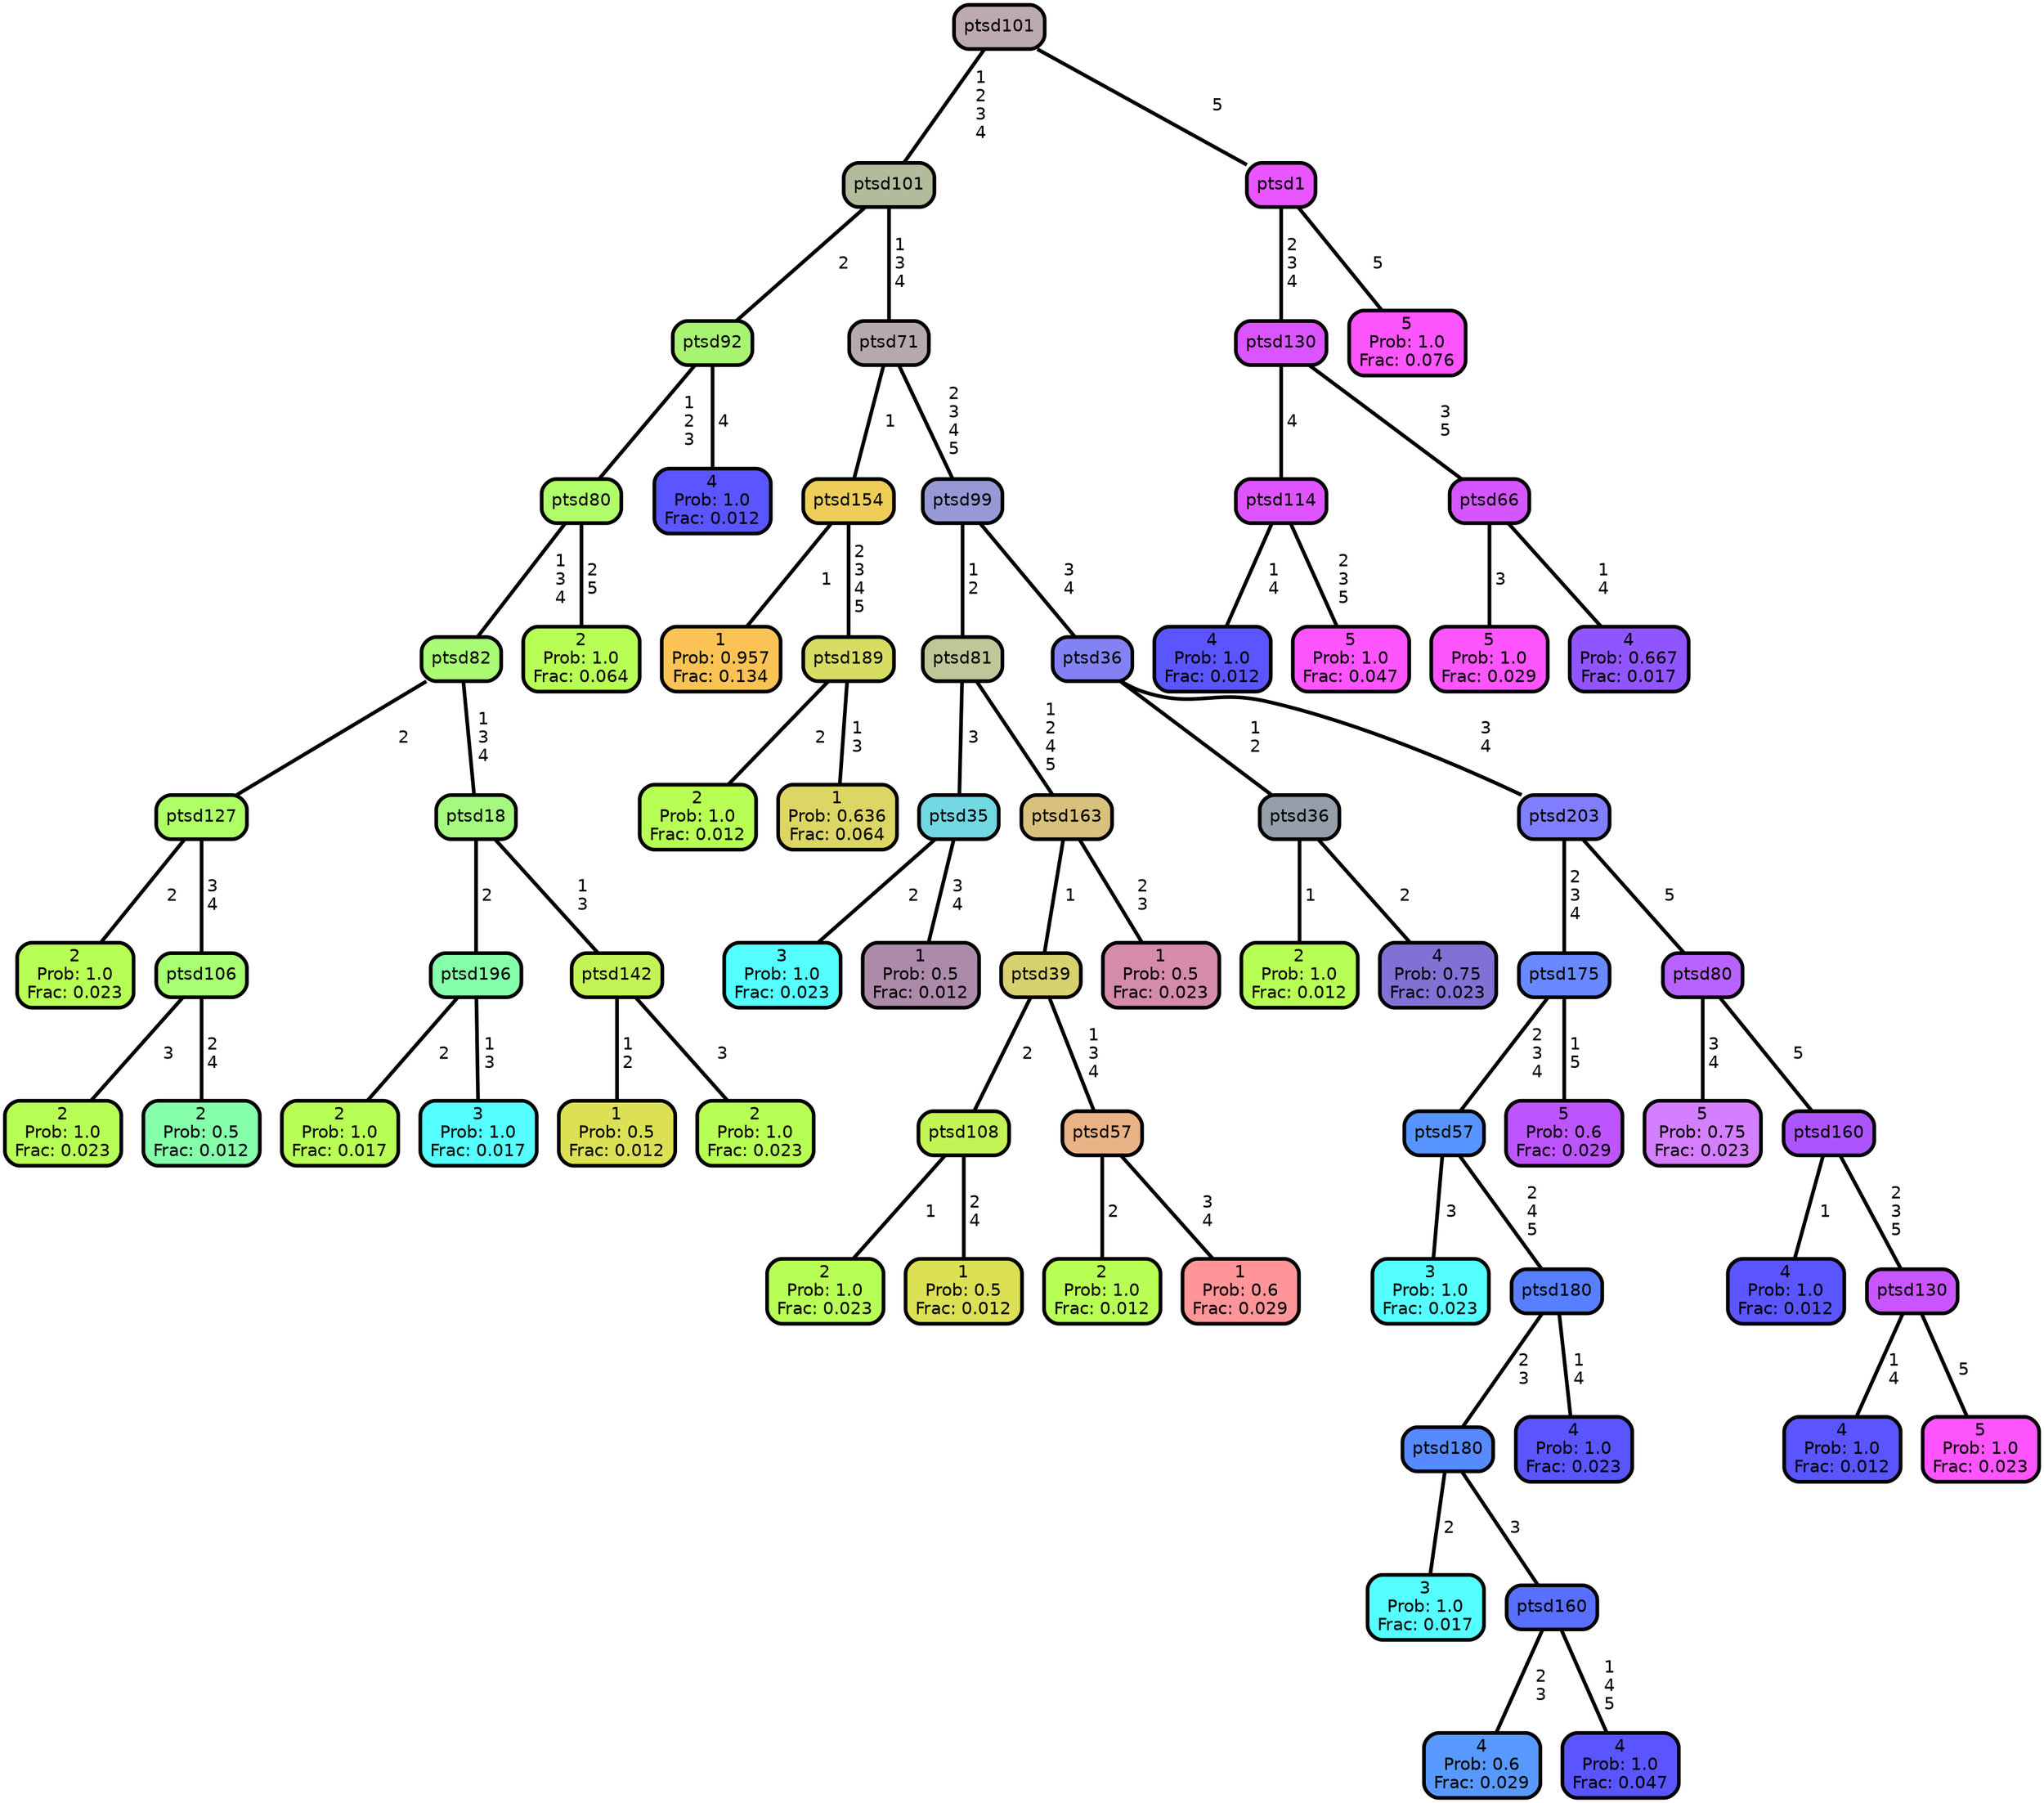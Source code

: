 graph Tree {
node [shape=box, style="filled, rounded",color="black",penwidth="3",fontcolor="black",                 fontname=helvetica] ;
graph [ranksep="0 equally", splines=straight,                 bgcolor=transparent, dpi=200] ;
edge [fontname=helvetica, color=black] ;
0 [label="2
Prob: 1.0
Frac: 0.023", fillcolor="#b8ff55"] ;
1 [label="ptsd127", fillcolor="#aeff66"] ;
2 [label="2
Prob: 1.0
Frac: 0.023", fillcolor="#b8ff55"] ;
3 [label="ptsd106", fillcolor="#a7ff71"] ;
4 [label="2
Prob: 0.5
Frac: 0.012", fillcolor="#86ffaa"] ;
5 [label="ptsd82", fillcolor="#a9fc73"] ;
6 [label="2
Prob: 1.0
Frac: 0.017", fillcolor="#b8ff55"] ;
7 [label="ptsd196", fillcolor="#86ffaa"] ;
8 [label="3
Prob: 1.0
Frac: 0.017", fillcolor="#55ffff"] ;
9 [label="ptsd18", fillcolor="#a5f97f"] ;
10 [label="1
Prob: 0.5
Frac: 0.012", fillcolor="#dbe055"] ;
11 [label="ptsd142", fillcolor="#c3f455"] ;
12 [label="2
Prob: 1.0
Frac: 0.023", fillcolor="#b8ff55"] ;
13 [label="ptsd80", fillcolor="#aefd69"] ;
14 [label="2
Prob: 1.0
Frac: 0.064", fillcolor="#b8ff55"] ;
15 [label="ptsd92", fillcolor="#a9f372"] ;
16 [label="4
Prob: 1.0
Frac: 0.012", fillcolor="#5a55ff"] ;
17 [label="ptsd101", fillcolor="#b1bc9d"] ;
18 [label="1
Prob: 0.957
Frac: 0.134", fillcolor="#fbc355"] ;
19 [label="ptsd154", fillcolor="#eecd59"] ;
20 [label="2
Prob: 1.0
Frac: 0.012", fillcolor="#b8ff55"] ;
21 [label="ptsd189", fillcolor="#d6dd62"] ;
22 [label="1
Prob: 0.636
Frac: 0.064", fillcolor="#dcd764"] ;
23 [label="ptsd71", fillcolor="#b4aaab"] ;
24 [label="3
Prob: 1.0
Frac: 0.023", fillcolor="#55ffff"] ;
25 [label="ptsd35", fillcolor="#72d8e2"] ;
26 [label="1
Prob: 0.5
Frac: 0.012", fillcolor="#ac8baa"] ;
27 [label="ptsd81", fillcolor="#bdc797"] ;
28 [label="2
Prob: 1.0
Frac: 0.023", fillcolor="#b8ff55"] ;
29 [label="ptsd108", fillcolor="#c3f455"] ;
30 [label="1
Prob: 0.5
Frac: 0.012", fillcolor="#dbe055"] ;
31 [label="ptsd39", fillcolor="#d8d16f"] ;
32 [label="2
Prob: 1.0
Frac: 0.012", fillcolor="#b8ff55"] ;
33 [label="ptsd57", fillcolor="#eab385"] ;
34 [label="1
Prob: 0.6
Frac: 0.029", fillcolor="#ff9599"] ;
35 [label="ptsd163", fillcolor="#d8c17d"] ;
36 [label="1
Prob: 0.5
Frac: 0.023", fillcolor="#d58baa"] ;
37 [label="ptsd99", fillcolor="#9699d5"] ;
38 [label="2
Prob: 1.0
Frac: 0.012", fillcolor="#b8ff55"] ;
39 [label="ptsd36", fillcolor="#949faa"] ;
40 [label="4
Prob: 0.75
Frac: 0.023", fillcolor="#8370d4"] ;
41 [label="ptsd36", fillcolor="#8382f4"] ;
42 [label="3
Prob: 1.0
Frac: 0.023", fillcolor="#55ffff"] ;
43 [label="ptsd57", fillcolor="#5894ff"] ;
44 [label="3
Prob: 1.0
Frac: 0.017", fillcolor="#55ffff"] ;
45 [label="ptsd180", fillcolor="#588aff"] ;
46 [label="4
Prob: 0.6
Frac: 0.029", fillcolor="#5899ff"] ;
47 [label="ptsd160", fillcolor="#596fff"] ;
48 [label="4
Prob: 1.0
Frac: 0.047", fillcolor="#5a55ff"] ;
49 [label="ptsd180", fillcolor="#587fff"] ;
50 [label="4
Prob: 1.0
Frac: 0.023", fillcolor="#5a55ff"] ;
51 [label="ptsd175", fillcolor="#6989ff"] ;
52 [label="5
Prob: 0.6
Frac: 0.029", fillcolor="#bd55ff"] ;
53 [label="ptsd203", fillcolor="#817eff"] ;
54 [label="5
Prob: 0.75
Frac: 0.023", fillcolor="#d47fff"] ;
55 [label="ptsd80", fillcolor="#b963ff"] ;
56 [label="4
Prob: 1.0
Frac: 0.012", fillcolor="#5a55ff"] ;
57 [label="ptsd160", fillcolor="#ac55ff"] ;
58 [label="4
Prob: 1.0
Frac: 0.012", fillcolor="#5a55ff"] ;
59 [label="ptsd130", fillcolor="#c855ff"] ;
60 [label="5
Prob: 1.0
Frac: 0.023", fillcolor="#ff55ff"] ;
61 [label="ptsd101", fillcolor="#bbaaae"] ;
62 [label="4
Prob: 1.0
Frac: 0.012", fillcolor="#5a55ff"] ;
63 [label="ptsd114", fillcolor="#de55ff"] ;
64 [label="5
Prob: 1.0
Frac: 0.047", fillcolor="#ff55ff"] ;
65 [label="ptsd130", fillcolor="#da55ff"] ;
66 [label="5
Prob: 1.0
Frac: 0.029", fillcolor="#ff55ff"] ;
67 [label="ptsd66", fillcolor="#d555ff"] ;
68 [label="4
Prob: 0.667
Frac: 0.017", fillcolor="#9155ff"] ;
69 [label="ptsd1", fillcolor="#e955ff"] ;
70 [label="5
Prob: 1.0
Frac: 0.076", fillcolor="#ff55ff"] ;
1 -- 0 [label=" 2",penwidth=3] ;
1 -- 3 [label=" 3\n 4",penwidth=3] ;
3 -- 2 [label=" 3",penwidth=3] ;
3 -- 4 [label=" 2\n 4",penwidth=3] ;
5 -- 1 [label=" 2",penwidth=3] ;
5 -- 9 [label=" 1\n 3\n 4",penwidth=3] ;
7 -- 6 [label=" 2",penwidth=3] ;
7 -- 8 [label=" 1\n 3",penwidth=3] ;
9 -- 7 [label=" 2",penwidth=3] ;
9 -- 11 [label=" 1\n 3",penwidth=3] ;
11 -- 10 [label=" 1\n 2",penwidth=3] ;
11 -- 12 [label=" 3",penwidth=3] ;
13 -- 5 [label=" 1\n 3\n 4",penwidth=3] ;
13 -- 14 [label=" 2\n 5",penwidth=3] ;
15 -- 13 [label=" 1\n 2\n 3",penwidth=3] ;
15 -- 16 [label=" 4",penwidth=3] ;
17 -- 15 [label=" 2",penwidth=3] ;
17 -- 23 [label=" 1\n 3\n 4",penwidth=3] ;
19 -- 18 [label=" 1",penwidth=3] ;
19 -- 21 [label=" 2\n 3\n 4\n 5",penwidth=3] ;
21 -- 20 [label=" 2",penwidth=3] ;
21 -- 22 [label=" 1\n 3",penwidth=3] ;
23 -- 19 [label=" 1",penwidth=3] ;
23 -- 37 [label=" 2\n 3\n 4\n 5",penwidth=3] ;
25 -- 24 [label=" 2",penwidth=3] ;
25 -- 26 [label=" 3\n 4",penwidth=3] ;
27 -- 25 [label=" 3",penwidth=3] ;
27 -- 35 [label=" 1\n 2\n 4\n 5",penwidth=3] ;
29 -- 28 [label=" 1",penwidth=3] ;
29 -- 30 [label=" 2\n 4",penwidth=3] ;
31 -- 29 [label=" 2",penwidth=3] ;
31 -- 33 [label=" 1\n 3\n 4",penwidth=3] ;
33 -- 32 [label=" 2",penwidth=3] ;
33 -- 34 [label=" 3\n 4",penwidth=3] ;
35 -- 31 [label=" 1",penwidth=3] ;
35 -- 36 [label=" 2\n 3",penwidth=3] ;
37 -- 27 [label=" 1\n 2",penwidth=3] ;
37 -- 41 [label=" 3\n 4",penwidth=3] ;
39 -- 38 [label=" 1",penwidth=3] ;
39 -- 40 [label=" 2",penwidth=3] ;
41 -- 39 [label=" 1\n 2",penwidth=3] ;
41 -- 53 [label=" 3\n 4",penwidth=3] ;
43 -- 42 [label=" 3",penwidth=3] ;
43 -- 49 [label=" 2\n 4\n 5",penwidth=3] ;
45 -- 44 [label=" 2",penwidth=3] ;
45 -- 47 [label=" 3",penwidth=3] ;
47 -- 46 [label=" 2\n 3",penwidth=3] ;
47 -- 48 [label=" 1\n 4\n 5",penwidth=3] ;
49 -- 45 [label=" 2\n 3",penwidth=3] ;
49 -- 50 [label=" 1\n 4",penwidth=3] ;
51 -- 43 [label=" 2\n 3\n 4",penwidth=3] ;
51 -- 52 [label=" 1\n 5",penwidth=3] ;
53 -- 51 [label=" 2\n 3\n 4",penwidth=3] ;
53 -- 55 [label=" 5",penwidth=3] ;
55 -- 54 [label=" 3\n 4",penwidth=3] ;
55 -- 57 [label=" 5",penwidth=3] ;
57 -- 56 [label=" 1",penwidth=3] ;
57 -- 59 [label=" 2\n 3\n 5",penwidth=3] ;
59 -- 58 [label=" 1\n 4",penwidth=3] ;
59 -- 60 [label=" 5",penwidth=3] ;
61 -- 17 [label=" 1\n 2\n 3\n 4",penwidth=3] ;
61 -- 69 [label=" 5",penwidth=3] ;
63 -- 62 [label=" 1\n 4",penwidth=3] ;
63 -- 64 [label=" 2\n 3\n 5",penwidth=3] ;
65 -- 63 [label=" 4",penwidth=3] ;
65 -- 67 [label=" 3\n 5",penwidth=3] ;
67 -- 66 [label=" 3",penwidth=3] ;
67 -- 68 [label=" 1\n 4",penwidth=3] ;
69 -- 65 [label=" 2\n 3\n 4",penwidth=3] ;
69 -- 70 [label=" 5",penwidth=3] ;
{rank = same;}}